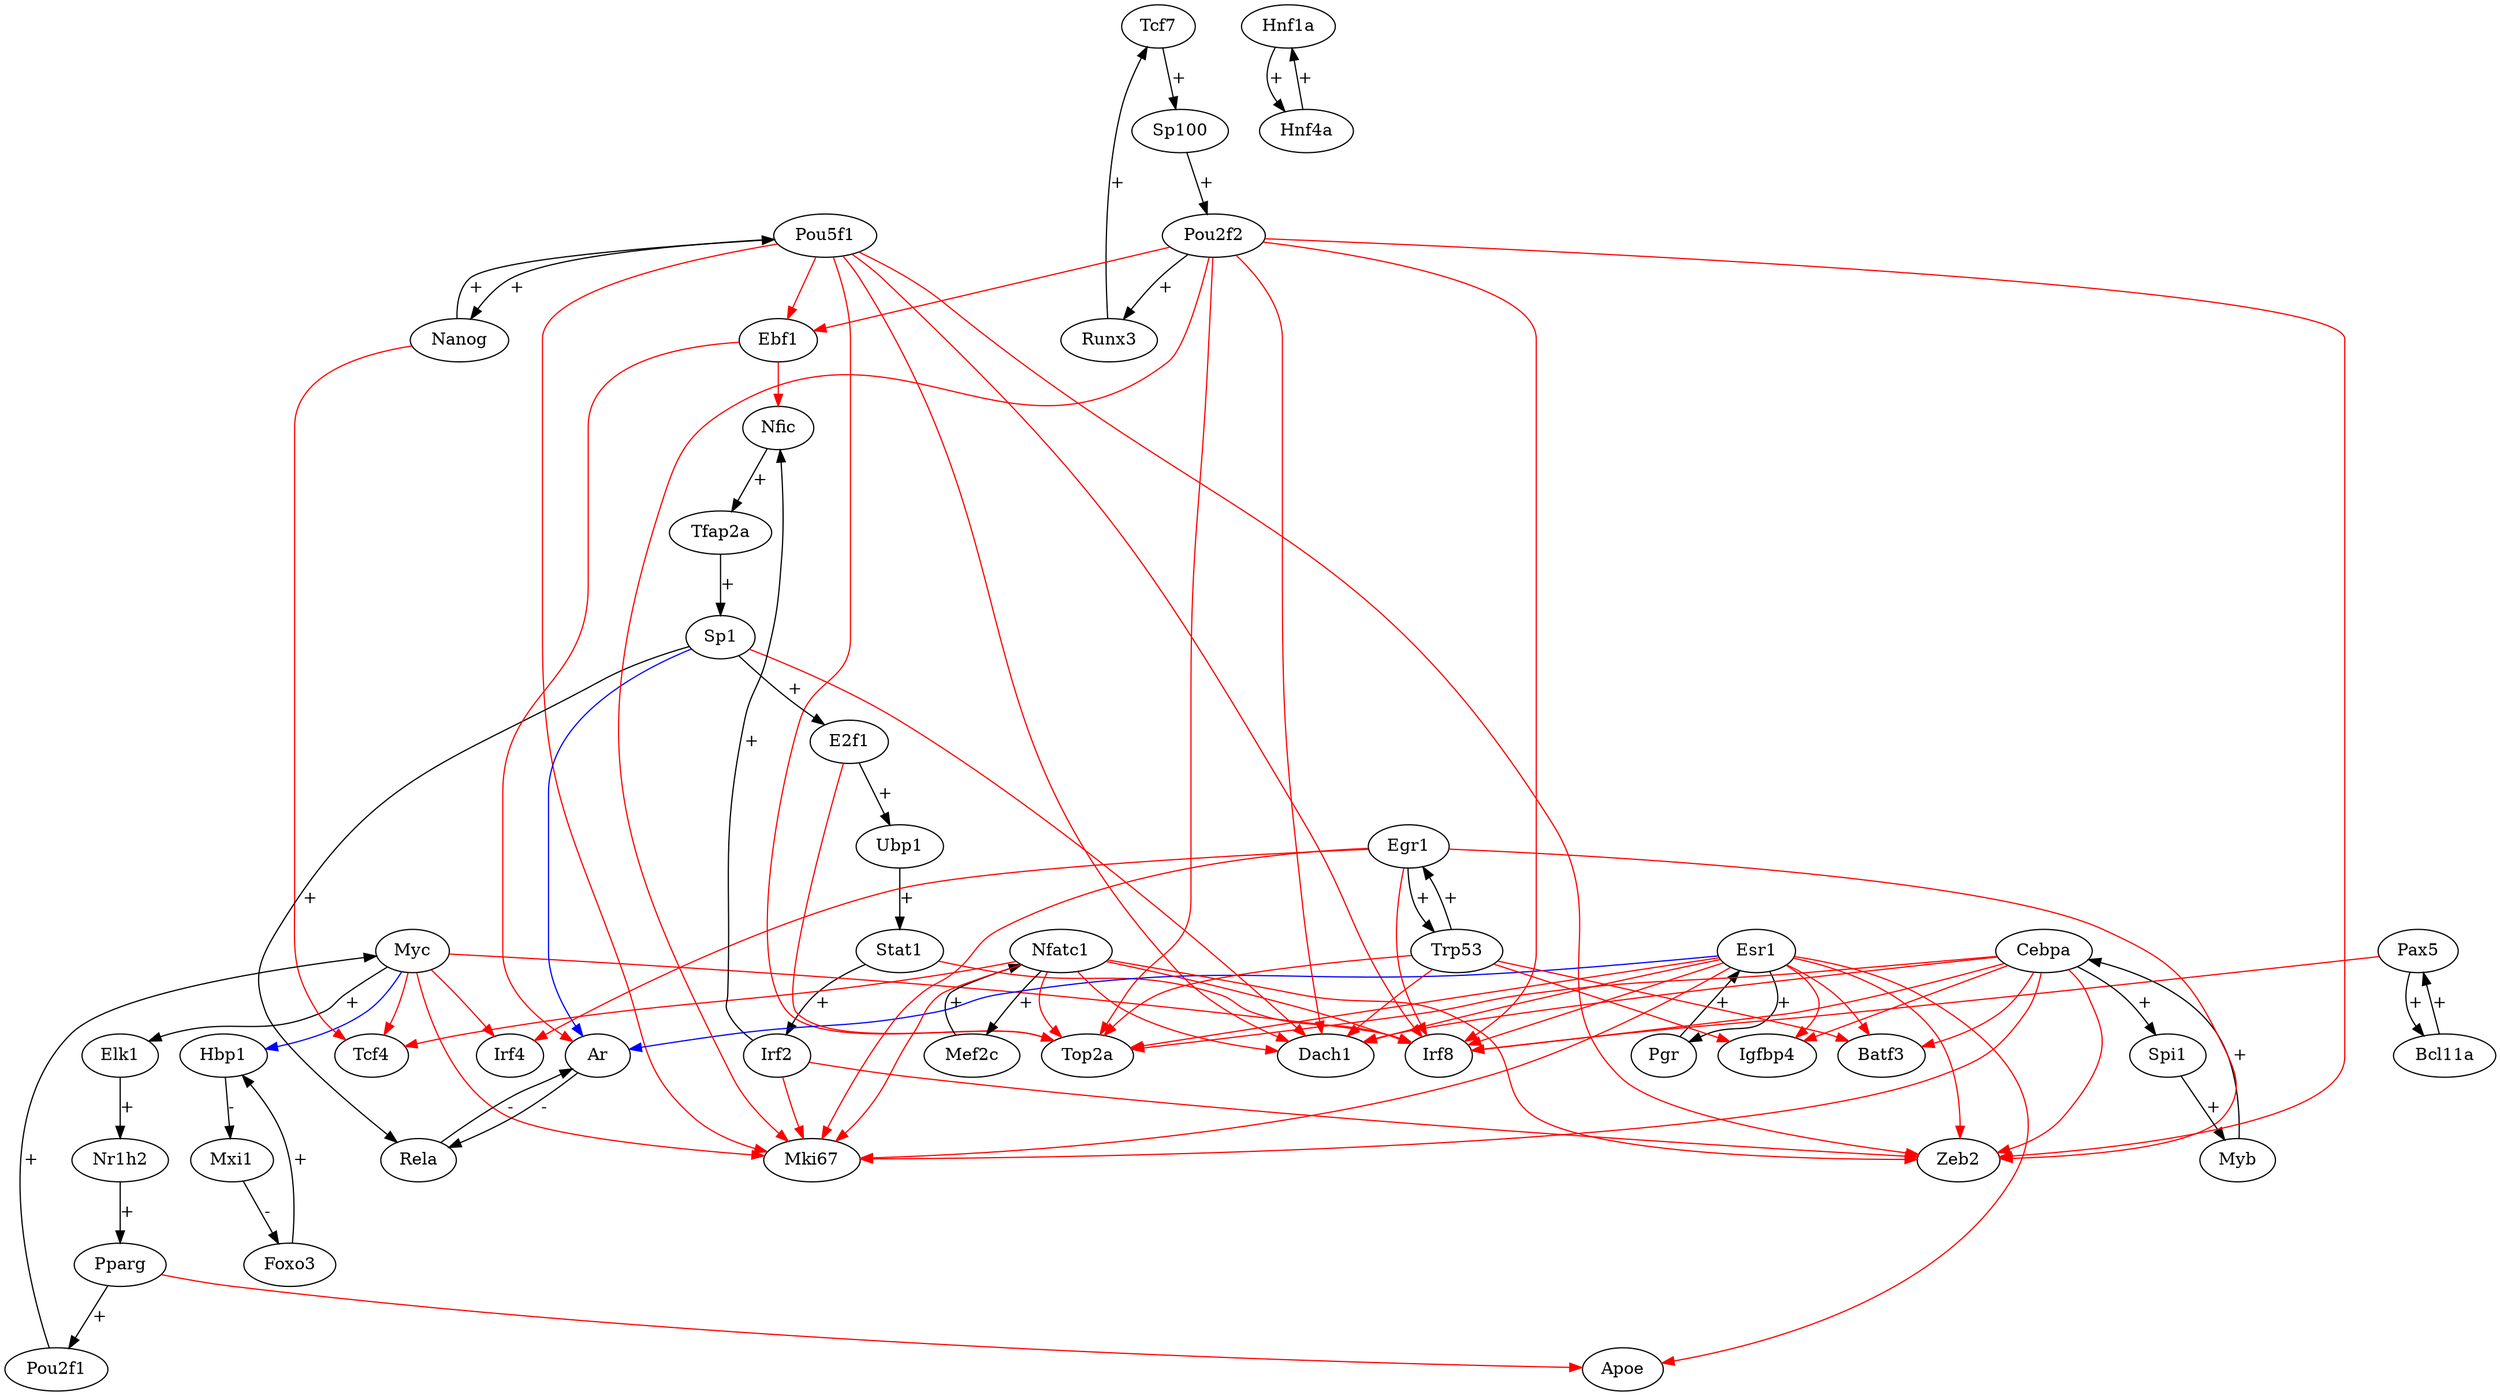 digraph  {

edge [label="", sign=""];
Tcf7;
Elk1;
Stat1;
Myc;
Hnf1a;
Myb;
Pou5f1;
Esr1;
Tfap2a;
Hbp1;
Nanog;
Ubp1;
E2f1;
Pparg;
Nr1h2;
Sp1;
Pgr;
Mxi1;
Bcl11a;
Pou2f1;
Mef2c;
Trp53;
Sp100;
Egr1;
Nfatc1;
Rela;
Spi1;
Irf2;
Ar;
Runx3;
Pax5;
Foxo3;
Pou2f2;
Hnf4a;
Cebpa;
Nfic;
Dach1;
Ebf1;
Igfbp4;
Apoe;
Irf4;
Zeb2;
Irf8;
Tcf4;
Top2a;
Mki67;
Batf3;
Tcf7 -> Sp100  [key=0, label="+", sign=1];
Elk1 -> Nr1h2  [key=0, label="+", sign=1];
Stat1 -> Irf2  [key=0, label="+", sign=1];
Stat1 -> Irf8  [color=red, key=0];
Myc -> Elk1  [key=0, label="+", sign=1];
Myc -> Irf4  [color=red, key=0];
Myc -> Irf8  [color=red, key=0];
Myc -> Tcf4  [color=red, key=0];
Myc -> Mki67  [color=red, key=0];
Myc -> Hbp1  [color=blue, key=0];
Hnf1a -> Hnf4a  [key=0, label="+", sign=1];
Myb -> Cebpa  [key=0, label="+", sign=1];
Pou5f1 -> Nanog  [key=0, label="+", sign=1];
Pou5f1 -> Dach1  [color=red, key=0];
Pou5f1 -> Ebf1  [color=red, key=0];
Pou5f1 -> Zeb2  [color=red, key=0];
Pou5f1 -> Irf8  [color=red, key=0];
Pou5f1 -> Top2a  [color=red, key=0];
Pou5f1 -> Mki67  [color=red, key=0];
Esr1 -> Pgr  [key=0, label="+", sign=1];
Esr1 -> Dach1  [color=red, key=0];
Esr1 -> Igfbp4  [color=red, key=0];
Esr1 -> Apoe  [color=red, key=0];
Esr1 -> Zeb2  [color=red, key=0];
Esr1 -> Irf8  [color=red, key=0];
Esr1 -> Top2a  [color=red, key=0];
Esr1 -> Mki67  [color=red, key=0];
Esr1 -> Batf3  [color=red, key=0];
Esr1 -> Ar  [color=blue, key=0];
Tfap2a -> Sp1  [key=0, label="+", sign=1];
Hbp1 -> Mxi1  [key=0, label="-", sign="-1"];
Nanog -> Pou5f1  [key=0, label="+", sign=1];
Nanog -> Tcf4  [color=red, key=0];
Ubp1 -> Stat1  [key=0, label="+", sign=1];
E2f1 -> Ubp1  [key=0, label="+", sign=1];
E2f1 -> Top2a  [color=red, key=0];
Pparg -> Pou2f1  [key=0, label="+", sign=1];
Pparg -> Apoe  [color=red, key=0];
Nr1h2 -> Pparg  [key=0, label="+", sign=1];
Sp1 -> E2f1  [key=0, label="+", sign=1];
Sp1 -> Rela  [key=0, label="+", sign=1];
Sp1 -> Dach1  [color=red, key=0];
Sp1 -> Ar  [color=blue, key=0];
Pgr -> Esr1  [key=0, label="+", sign=1];
Mxi1 -> Foxo3  [key=0, label="-", sign="-1"];
Bcl11a -> Pax5  [key=0, label="+", sign=1];
Pou2f1 -> Myc  [key=0, label="+", sign=1];
Mef2c -> Nfatc1  [key=0, label="+", sign=1];
Trp53 -> Egr1  [key=0, label="+", sign=1];
Trp53 -> Dach1  [color=red, key=0];
Trp53 -> Igfbp4  [color=red, key=0];
Trp53 -> Top2a  [color=red, key=0];
Trp53 -> Batf3  [color=red, key=0];
Sp100 -> Pou2f2  [key=0, label="+", sign=1];
Egr1 -> Trp53  [key=0, label="+", sign=1];
Egr1 -> Irf4  [color=red, key=0];
Egr1 -> Zeb2  [color=red, key=0];
Egr1 -> Irf8  [color=red, key=0];
Egr1 -> Mki67  [color=red, key=0];
Nfatc1 -> Mef2c  [key=0, label="+", sign=1];
Nfatc1 -> Dach1  [color=red, key=0];
Nfatc1 -> Zeb2  [color=red, key=0];
Nfatc1 -> Irf8  [color=red, key=0];
Nfatc1 -> Tcf4  [color=red, key=0];
Nfatc1 -> Top2a  [color=red, key=0];
Nfatc1 -> Mki67  [color=red, key=0];
Rela -> Ar  [key=0, label="-", sign="-1"];
Spi1 -> Myb  [key=0, label="+", sign=1];
Irf2 -> Nfic  [key=0, label="+", sign=1];
Irf2 -> Zeb2  [color=red, key=0];
Irf2 -> Mki67  [color=red, key=0];
Ar -> Rela  [key=0, label="-", sign="-1"];
Runx3 -> Tcf7  [key=0, label="+", sign=1];
Pax5 -> Bcl11a  [key=0, label="+", sign=1];
Pax5 -> Irf8  [color=red, key=0];
Foxo3 -> Hbp1  [key=0, label="+", sign=1];
Pou2f2 -> Runx3  [key=0, label="+", sign=1];
Pou2f2 -> Dach1  [color=red, key=0];
Pou2f2 -> Ebf1  [color=red, key=0];
Pou2f2 -> Zeb2  [color=red, key=0];
Pou2f2 -> Irf8  [color=red, key=0];
Pou2f2 -> Top2a  [color=red, key=0];
Pou2f2 -> Mki67  [color=red, key=0];
Hnf4a -> Hnf1a  [key=0, label="+", sign=1];
Cebpa -> Spi1  [key=0, label="+", sign=1];
Cebpa -> Dach1  [color=red, key=0];
Cebpa -> Igfbp4  [color=red, key=0];
Cebpa -> Zeb2  [color=red, key=0];
Cebpa -> Irf8  [color=red, key=0];
Cebpa -> Top2a  [color=red, key=0];
Cebpa -> Mki67  [color=red, key=0];
Cebpa -> Batf3  [color=red, key=0];
Nfic -> Tfap2a  [key=0, label="+", sign=1];
Ebf1 -> Ar  [color=red, key=0];
Ebf1 -> Nfic  [color=red, key=0];
}
